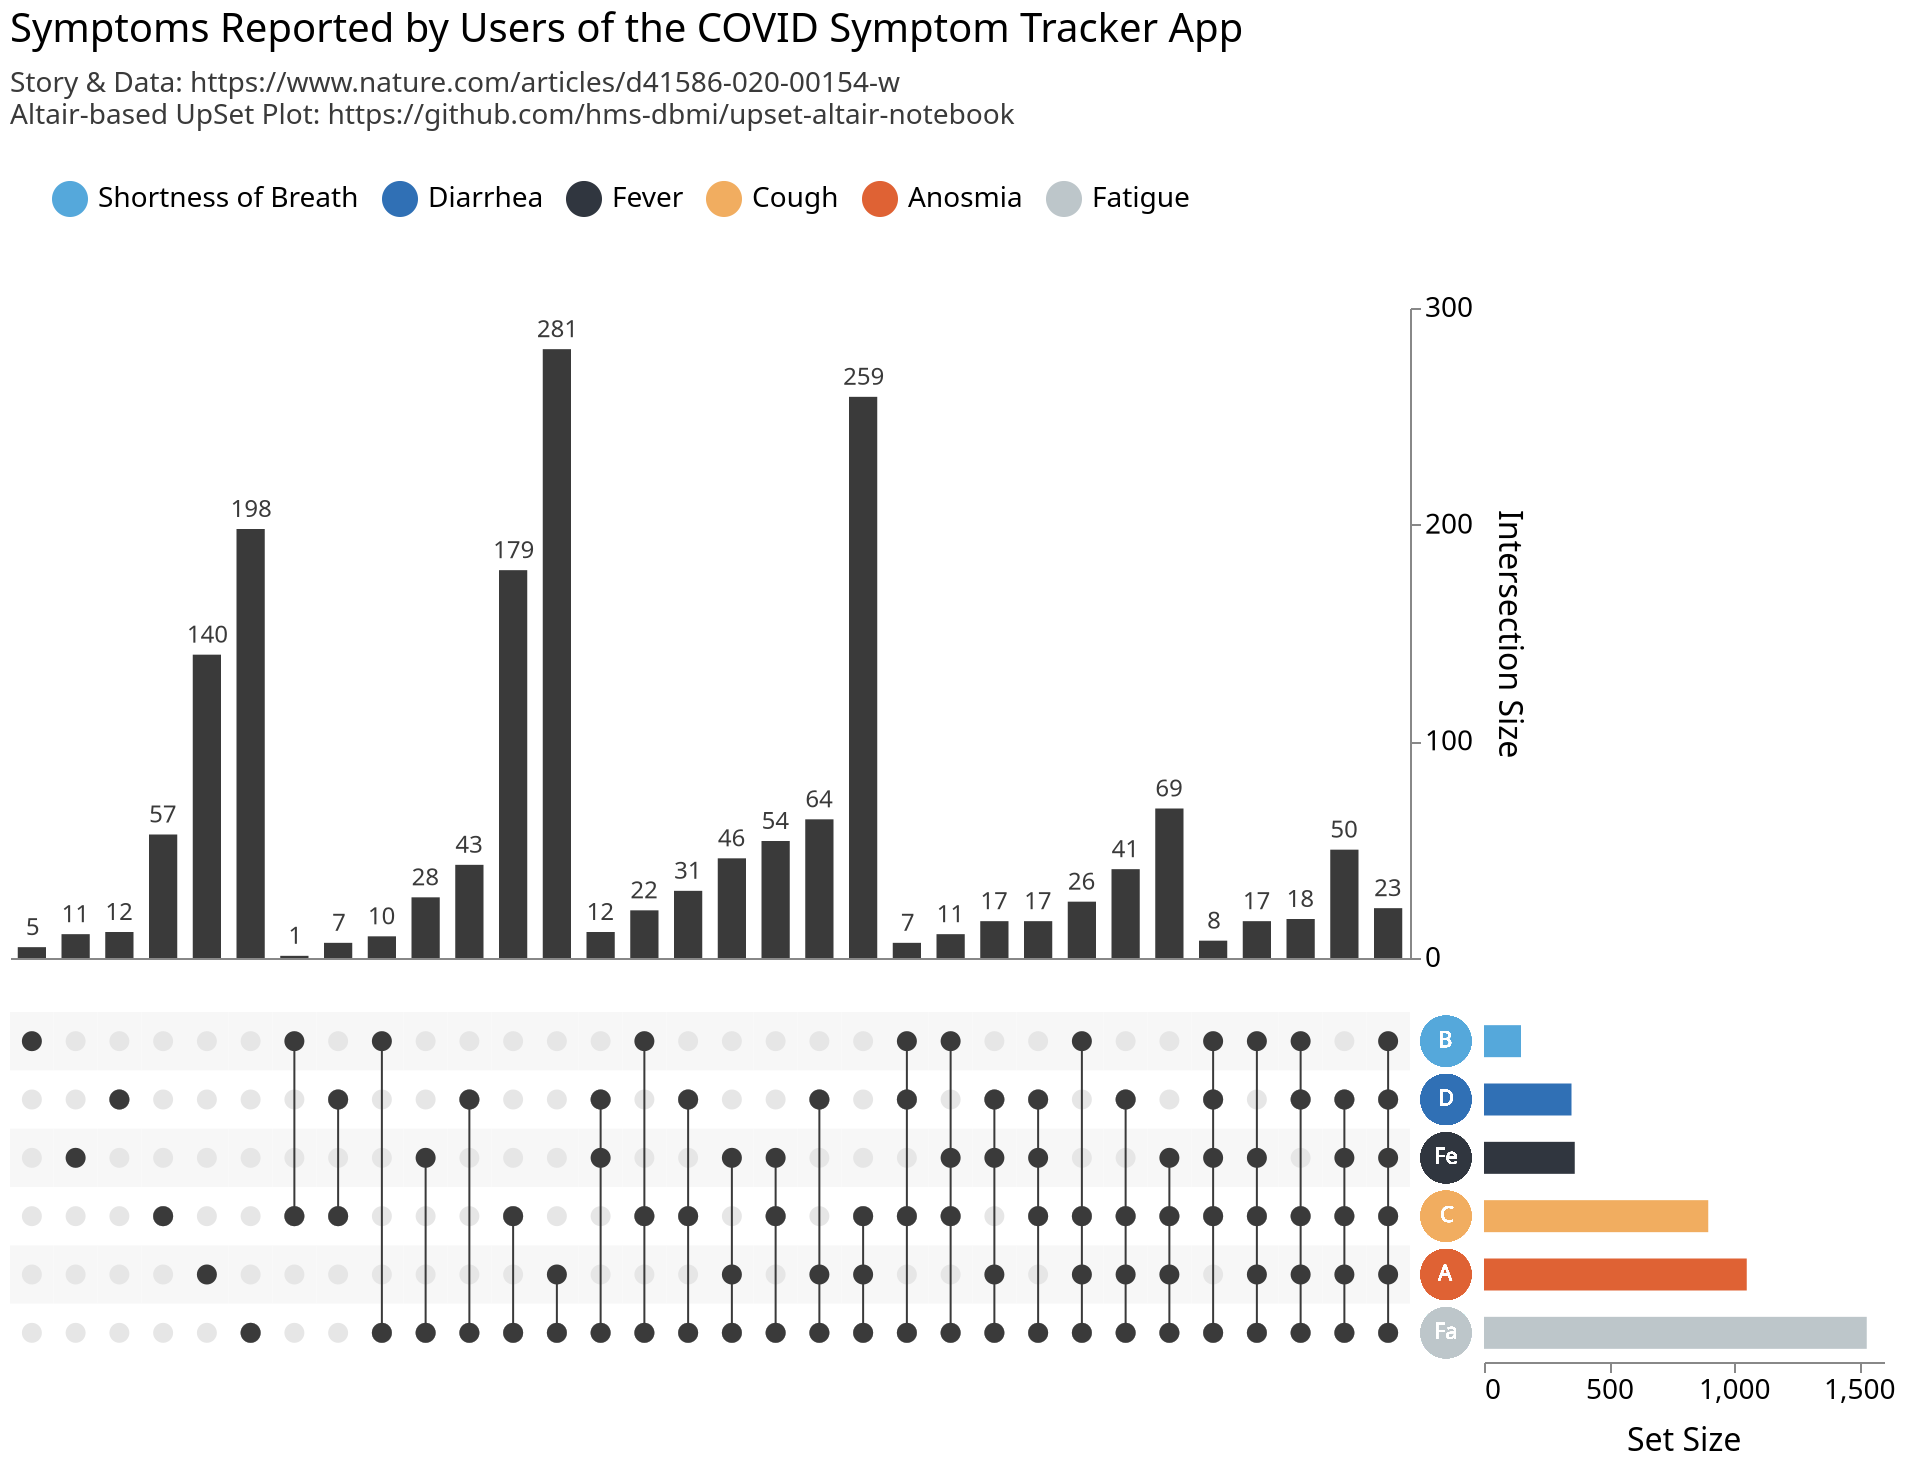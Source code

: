 { "$schema": "https://vega.github.io/schema/vega/v5.json", "background": "white", "padding": 5, "title": { "anchor": "start", "text": "Symptoms Reported by Users of the COVID Symptom Tracker App", "subtitle": [ "Story & Data: https://www.nature.com/articles/d41586-020-00154-w", "Altair-based UpSet Plot: https://github.com/hms-dbmi/upset-altair-notebook" ], "fontSize": 20, "fontWeight": 500, "subtitleColor": "#3A3A3A", "subtitleFontSize": 14 }, "data": [ {"name": "selector008_store"}, {"name": "selector007_store"}, { "name": "data-51a18922e537214846aa112d1ccd2e10", "values": [ { "intersection_id": 23, "count": 1, "degree": 2, "set": "Shortness of Breath", "is_intersect": 1 }, { "intersection_id": 21, "count": 5, "degree": 1, "set": "Shortness of Breath", "is_intersect": 1 }, { "intersection_id": 28, "count": 7, "degree": 4, "set": "Shortness of Breath", "is_intersect": 1 }, { "intersection_id": 14, "count": 7, "degree": 2, "set": "Shortness of Breath", "is_intersect": 0 }, { "intersection_id": 30, "count": 8, "degree": 5, "set": "Shortness of Breath", "is_intersect": 1 }, { "intersection_id": 22, "count": 10, "degree": 2, "set": "Shortness of Breath", "is_intersect": 1 }, { "intersection_id": 26, "count": 11, "degree": 4, "set": "Shortness of Breath", "is_intersect": 1 }, { "intersection_id": 6, "count": 11, "degree": 1, "set": "Shortness of Breath", "is_intersect": 0 }, { "intersection_id": 17, "count": 12, "degree": 3, "set": "Shortness of Breath", "is_intersect": 0 }, { "intersection_id": 11, "count": 12, "degree": 1, "set": "Shortness of Breath", "is_intersect": 0 }, { "intersection_id": 27, "count": 17, "degree": 5, "set": "Shortness of Breath", "is_intersect": 1 }, { "intersection_id": 18, "count": 17, "degree": 4, "set": "Shortness of Breath", "is_intersect": 0 }, { "intersection_id": 19, "count": 17, "degree": 4, "set": "Shortness of Breath", "is_intersect": 0 }, { "intersection_id": 29, "count": 18, "degree": 5, "set": "Shortness of Breath", "is_intersect": 1 }, { "intersection_id": 24, "count": 22, "degree": 3, "set": "Shortness of Breath", "is_intersect": 1 }, { "intersection_id": 31, "count": 23, "degree": 6, "set": "Shortness of Breath", "is_intersect": 1 }, { "intersection_id": 25, "count": 26, "degree": 4, "set": "Shortness of Breath", "is_intersect": 1 }, { "intersection_id": 7, "count": 28, "degree": 2, "set": "Shortness of Breath", "is_intersect": 0 }, { "intersection_id": 15, "count": 31, "degree": 3, "set": "Shortness of Breath", "is_intersect": 0 }, { "intersection_id": 16, "count": 41, "degree": 4, "set": "Shortness of Breath", "is_intersect": 0 }, { "intersection_id": 12, "count": 43, "degree": 2, "set": "Shortness of Breath", "is_intersect": 0 }, { "intersection_id": 8, "count": 46, "degree": 3, "set": "Shortness of Breath", "is_intersect": 0 }, { "intersection_id": 20, "count": 50, "degree": 5, "set": "Shortness of Breath", "is_intersect": 0 }, { "intersection_id": 9, "count": 54, "degree": 3, "set": "Shortness of Breath", "is_intersect": 0 }, { "intersection_id": 3, "count": 57, "degree": 1, "set": "Shortness of Breath", "is_intersect": 0 }, { "intersection_id": 13, "count": 64, "degree": 3, "set": "Shortness of Breath", "is_intersect": 0 }, { "intersection_id": 10, "count": 69, "degree": 4, "set": "Shortness of Breath", "is_intersect": 0 }, { "intersection_id": 1, "count": 140, "degree": 1, "set": "Shortness of Breath", "is_intersect": 0 }, { "intersection_id": 4, "count": 179, "degree": 2, "set": "Shortness of Breath", "is_intersect": 0 }, { "intersection_id": 0, "count": 198, "degree": 1, "set": "Shortness of Breath", "is_intersect": 0 }, { "intersection_id": 5, "count": 259, "degree": 3, "set": "Shortness of Breath", "is_intersect": 0 }, { "intersection_id": 2, "count": 281, "degree": 2, "set": "Shortness of Breath", "is_intersect": 0 }, { "intersection_id": 23, "count": 1, "degree": 2, "set": "Diarrhea", "is_intersect": 0 }, { "intersection_id": 21, "count": 5, "degree": 1, "set": "Diarrhea", "is_intersect": 0 }, { "intersection_id": 28, "count": 7, "degree": 4, "set": "Diarrhea", "is_intersect": 1 }, { "intersection_id": 14, "count": 7, "degree": 2, "set": "Diarrhea", "is_intersect": 1 }, { "intersection_id": 30, "count": 8, "degree": 5, "set": "Diarrhea", "is_intersect": 1 }, { "intersection_id": 22, "count": 10, "degree": 2, "set": "Diarrhea", "is_intersect": 0 }, { "intersection_id": 26, "count": 11, "degree": 4, "set": "Diarrhea", "is_intersect": 0 }, { "intersection_id": 6, "count": 11, "degree": 1, "set": "Diarrhea", "is_intersect": 0 }, { "intersection_id": 17, "count": 12, "degree": 3, "set": "Diarrhea", "is_intersect": 1 }, { "intersection_id": 11, "count": 12, "degree": 1, "set": "Diarrhea", "is_intersect": 1 }, { "intersection_id": 27, "count": 17, "degree": 5, "set": "Diarrhea", "is_intersect": 0 }, { "intersection_id": 18, "count": 17, "degree": 4, "set": "Diarrhea", "is_intersect": 1 }, { "intersection_id": 19, "count": 17, "degree": 4, "set": "Diarrhea", "is_intersect": 1 }, { "intersection_id": 29, "count": 18, "degree": 5, "set": "Diarrhea", "is_intersect": 1 }, { "intersection_id": 24, "count": 22, "degree": 3, "set": "Diarrhea", "is_intersect": 0 }, { "intersection_id": 31, "count": 23, "degree": 6, "set": "Diarrhea", "is_intersect": 1 }, { "intersection_id": 25, "count": 26, "degree": 4, "set": "Diarrhea", "is_intersect": 0 }, { "intersection_id": 7, "count": 28, "degree": 2, "set": "Diarrhea", "is_intersect": 0 }, { "intersection_id": 15, "count": 31, "degree": 3, "set": "Diarrhea", "is_intersect": 1 }, { "intersection_id": 16, "count": 41, "degree": 4, "set": "Diarrhea", "is_intersect": 1 }, { "intersection_id": 12, "count": 43, "degree": 2, "set": "Diarrhea", "is_intersect": 1 }, { "intersection_id": 8, "count": 46, "degree": 3, "set": "Diarrhea", "is_intersect": 0 }, { "intersection_id": 20, "count": 50, "degree": 5, "set": "Diarrhea", "is_intersect": 1 }, { "intersection_id": 9, "count": 54, "degree": 3, "set": "Diarrhea", "is_intersect": 0 }, { "intersection_id": 3, "count": 57, "degree": 1, "set": "Diarrhea", "is_intersect": 0 }, { "intersection_id": 13, "count": 64, "degree": 3, "set": "Diarrhea", "is_intersect": 1 }, { "intersection_id": 10, "count": 69, "degree": 4, "set": "Diarrhea", "is_intersect": 0 }, { "intersection_id": 1, "count": 140, "degree": 1, "set": "Diarrhea", "is_intersect": 0 }, { "intersection_id": 4, "count": 179, "degree": 2, "set": "Diarrhea", "is_intersect": 0 }, { "intersection_id": 0, "count": 198, "degree": 1, "set": "Diarrhea", "is_intersect": 0 }, { "intersection_id": 5, "count": 259, "degree": 3, "set": "Diarrhea", "is_intersect": 0 }, { "intersection_id": 2, "count": 281, "degree": 2, "set": "Diarrhea", "is_intersect": 0 }, { "intersection_id": 23, "count": 1, "degree": 2, "set": "Fever", "is_intersect": 0 }, { "intersection_id": 21, "count": 5, "degree": 1, "set": "Fever", "is_intersect": 0 }, { "intersection_id": 28, "count": 7, "degree": 4, "set": "Fever", "is_intersect": 0 }, { "intersection_id": 14, "count": 7, "degree": 2, "set": "Fever", "is_intersect": 0 }, { "intersection_id": 30, "count": 8, "degree": 5, "set": "Fever", "is_intersect": 1 }, { "intersection_id": 22, "count": 10, "degree": 2, "set": "Fever", "is_intersect": 0 }, { "intersection_id": 26, "count": 11, "degree": 4, "set": "Fever", "is_intersect": 1 }, { "intersection_id": 6, "count": 11, "degree": 1, "set": "Fever", "is_intersect": 1 }, { "intersection_id": 17, "count": 12, "degree": 3, "set": "Fever", "is_intersect": 1 }, { "intersection_id": 11, "count": 12, "degree": 1, "set": "Fever", "is_intersect": 0 }, { "intersection_id": 27, "count": 17, "degree": 5, "set": "Fever", "is_intersect": 1 }, { "intersection_id": 18, "count": 17, "degree": 4, "set": "Fever", "is_intersect": 1 }, { "intersection_id": 19, "count": 17, "degree": 4, "set": "Fever", "is_intersect": 1 }, { "intersection_id": 29, "count": 18, "degree": 5, "set": "Fever", "is_intersect": 0 }, { "intersection_id": 24, "count": 22, "degree": 3, "set": "Fever", "is_intersect": 0 }, { "intersection_id": 31, "count": 23, "degree": 6, "set": "Fever", "is_intersect": 1 }, { "intersection_id": 25, "count": 26, "degree": 4, "set": "Fever", "is_intersect": 0 }, { "intersection_id": 7, "count": 28, "degree": 2, "set": "Fever", "is_intersect": 1 }, { "intersection_id": 15, "count": 31, "degree": 3, "set": "Fever", "is_intersect": 0 }, { "intersection_id": 16, "count": 41, "degree": 4, "set": "Fever", "is_intersect": 0 }, { "intersection_id": 12, "count": 43, "degree": 2, "set": "Fever", "is_intersect": 0 }, { "intersection_id": 8, "count": 46, "degree": 3, "set": "Fever", "is_intersect": 1 }, { "intersection_id": 20, "count": 50, "degree": 5, "set": "Fever", "is_intersect": 1 }, { "intersection_id": 9, "count": 54, "degree": 3, "set": "Fever", "is_intersect": 1 }, { "intersection_id": 3, "count": 57, "degree": 1, "set": "Fever", "is_intersect": 0 }, { "intersection_id": 13, "count": 64, "degree": 3, "set": "Fever", "is_intersect": 0 }, { "intersection_id": 10, "count": 69, "degree": 4, "set": "Fever", "is_intersect": 1 }, { "intersection_id": 1, "count": 140, "degree": 1, "set": "Fever", "is_intersect": 0 }, { "intersection_id": 4, "count": 179, "degree": 2, "set": "Fever", "is_intersect": 0 }, { "intersection_id": 0, "count": 198, "degree": 1, "set": "Fever", "is_intersect": 0 }, { "intersection_id": 5, "count": 259, "degree": 3, "set": "Fever", "is_intersect": 0 }, { "intersection_id": 2, "count": 281, "degree": 2, "set": "Fever", "is_intersect": 0 }, { "intersection_id": 23, "count": 1, "degree": 2, "set": "Cough", "is_intersect": 1 }, { "intersection_id": 21, "count": 5, "degree": 1, "set": "Cough", "is_intersect": 0 }, { "intersection_id": 28, "count": 7, "degree": 4, "set": "Cough", "is_intersect": 1 }, { "intersection_id": 14, "count": 7, "degree": 2, "set": "Cough", "is_intersect": 1 }, { "intersection_id": 30, "count": 8, "degree": 5, "set": "Cough", "is_intersect": 1 }, { "intersection_id": 22, "count": 10, "degree": 2, "set": "Cough", "is_intersect": 0 }, { "intersection_id": 26, "count": 11, "degree": 4, "set": "Cough", "is_intersect": 1 }, { "intersection_id": 6, "count": 11, "degree": 1, "set": "Cough", "is_intersect": 0 }, { "intersection_id": 17, "count": 12, "degree": 3, "set": "Cough", "is_intersect": 0 }, { "intersection_id": 11, "count": 12, "degree": 1, "set": "Cough", "is_intersect": 0 }, { "intersection_id": 27, "count": 17, "degree": 5, "set": "Cough", "is_intersect": 1 }, { "intersection_id": 18, "count": 17, "degree": 4, "set": "Cough", "is_intersect": 0 }, { "intersection_id": 19, "count": 17, "degree": 4, "set": "Cough", "is_intersect": 1 }, { "intersection_id": 29, "count": 18, "degree": 5, "set": "Cough", "is_intersect": 1 }, { "intersection_id": 24, "count": 22, "degree": 3, "set": "Cough", "is_intersect": 1 }, { "intersection_id": 31, "count": 23, "degree": 6, "set": "Cough", "is_intersect": 1 }, { "intersection_id": 25, "count": 26, "degree": 4, "set": "Cough", "is_intersect": 1 }, { "intersection_id": 7, "count": 28, "degree": 2, "set": "Cough", "is_intersect": 0 }, { "intersection_id": 15, "count": 31, "degree": 3, "set": "Cough", "is_intersect": 1 }, { "intersection_id": 16, "count": 41, "degree": 4, "set": "Cough", "is_intersect": 1 }, { "intersection_id": 12, "count": 43, "degree": 2, "set": "Cough", "is_intersect": 0 }, { "intersection_id": 8, "count": 46, "degree": 3, "set": "Cough", "is_intersect": 0 }, { "intersection_id": 20, "count": 50, "degree": 5, "set": "Cough", "is_intersect": 1 }, { "intersection_id": 9, "count": 54, "degree": 3, "set": "Cough", "is_intersect": 1 }, { "intersection_id": 3, "count": 57, "degree": 1, "set": "Cough", "is_intersect": 1 }, { "intersection_id": 13, "count": 64, "degree": 3, "set": "Cough", "is_intersect": 0 }, { "intersection_id": 10, "count": 69, "degree": 4, "set": "Cough", "is_intersect": 1 }, { "intersection_id": 1, "count": 140, "degree": 1, "set": "Cough", "is_intersect": 0 }, { "intersection_id": 4, "count": 179, "degree": 2, "set": "Cough", "is_intersect": 1 }, { "intersection_id": 0, "count": 198, "degree": 1, "set": "Cough", "is_intersect": 0 }, { "intersection_id": 5, "count": 259, "degree": 3, "set": "Cough", "is_intersect": 1 }, { "intersection_id": 2, "count": 281, "degree": 2, "set": "Cough", "is_intersect": 0 }, { "intersection_id": 23, "count": 1, "degree": 2, "set": "Anosmia", "is_intersect": 0 }, { "intersection_id": 21, "count": 5, "degree": 1, "set": "Anosmia", "is_intersect": 0 }, { "intersection_id": 28, "count": 7, "degree": 4, "set": "Anosmia", "is_intersect": 0 }, { "intersection_id": 14, "count": 7, "degree": 2, "set": "Anosmia", "is_intersect": 0 }, { "intersection_id": 30, "count": 8, "degree": 5, "set": "Anosmia", "is_intersect": 0 }, { "intersection_id": 22, "count": 10, "degree": 2, "set": "Anosmia", "is_intersect": 0 }, { "intersection_id": 26, "count": 11, "degree": 4, "set": "Anosmia", "is_intersect": 0 }, { "intersection_id": 6, "count": 11, "degree": 1, "set": "Anosmia", "is_intersect": 0 }, { "intersection_id": 17, "count": 12, "degree": 3, "set": "Anosmia", "is_intersect": 0 }, { "intersection_id": 11, "count": 12, "degree": 1, "set": "Anosmia", "is_intersect": 0 }, { "intersection_id": 27, "count": 17, "degree": 5, "set": "Anosmia", "is_intersect": 1 }, { "intersection_id": 18, "count": 17, "degree": 4, "set": "Anosmia", "is_intersect": 1 }, { "intersection_id": 19, "count": 17, "degree": 4, "set": "Anosmia", "is_intersect": 0 }, { "intersection_id": 29, "count": 18, "degree": 5, "set": "Anosmia", "is_intersect": 1 }, { "intersection_id": 24, "count": 22, "degree": 3, "set": "Anosmia", "is_intersect": 0 }, { "intersection_id": 31, "count": 23, "degree": 6, "set": "Anosmia", "is_intersect": 1 }, { "intersection_id": 25, "count": 26, "degree": 4, "set": "Anosmia", "is_intersect": 1 }, { "intersection_id": 7, "count": 28, "degree": 2, "set": "Anosmia", "is_intersect": 0 }, { "intersection_id": 15, "count": 31, "degree": 3, "set": "Anosmia", "is_intersect": 0 }, { "intersection_id": 16, "count": 41, "degree": 4, "set": "Anosmia", "is_intersect": 1 }, { "intersection_id": 12, "count": 43, "degree": 2, "set": "Anosmia", "is_intersect": 0 }, { "intersection_id": 8, "count": 46, "degree": 3, "set": "Anosmia", "is_intersect": 1 }, { "intersection_id": 20, "count": 50, "degree": 5, "set": "Anosmia", "is_intersect": 1 }, { "intersection_id": 9, "count": 54, "degree": 3, "set": "Anosmia", "is_intersect": 0 }, { "intersection_id": 3, "count": 57, "degree": 1, "set": "Anosmia", "is_intersect": 0 }, { "intersection_id": 13, "count": 64, "degree": 3, "set": "Anosmia", "is_intersect": 1 }, { "intersection_id": 10, "count": 69, "degree": 4, "set": "Anosmia", "is_intersect": 1 }, { "intersection_id": 1, "count": 140, "degree": 1, "set": "Anosmia", "is_intersect": 1 }, { "intersection_id": 4, "count": 179, "degree": 2, "set": "Anosmia", "is_intersect": 0 }, { "intersection_id": 0, "count": 198, "degree": 1, "set": "Anosmia", "is_intersect": 0 }, { "intersection_id": 5, "count": 259, "degree": 3, "set": "Anosmia", "is_intersect": 1 }, { "intersection_id": 2, "count": 281, "degree": 2, "set": "Anosmia", "is_intersect": 1 }, { "intersection_id": 23, "count": 1, "degree": 2, "set": "Fatigue", "is_intersect": 0 }, { "intersection_id": 21, "count": 5, "degree": 1, "set": "Fatigue", "is_intersect": 0 }, { "intersection_id": 28, "count": 7, "degree": 4, "set": "Fatigue", "is_intersect": 1 }, { "intersection_id": 14, "count": 7, "degree": 2, "set": "Fatigue", "is_intersect": 0 }, { "intersection_id": 30, "count": 8, "degree": 5, "set": "Fatigue", "is_intersect": 1 }, { "intersection_id": 22, "count": 10, "degree": 2, "set": "Fatigue", "is_intersect": 1 }, { "intersection_id": 26, "count": 11, "degree": 4, "set": "Fatigue", "is_intersect": 1 }, { "intersection_id": 6, "count": 11, "degree": 1, "set": "Fatigue", "is_intersect": 0 }, { "intersection_id": 17, "count": 12, "degree": 3, "set": "Fatigue", "is_intersect": 1 }, { "intersection_id": 11, "count": 12, "degree": 1, "set": "Fatigue", "is_intersect": 0 }, { "intersection_id": 27, "count": 17, "degree": 5, "set": "Fatigue", "is_intersect": 1 }, { "intersection_id": 18, "count": 17, "degree": 4, "set": "Fatigue", "is_intersect": 1 }, { "intersection_id": 19, "count": 17, "degree": 4, "set": "Fatigue", "is_intersect": 1 }, { "intersection_id": 29, "count": 18, "degree": 5, "set": "Fatigue", "is_intersect": 1 }, { "intersection_id": 24, "count": 22, "degree": 3, "set": "Fatigue", "is_intersect": 1 }, { "intersection_id": 31, "count": 23, "degree": 6, "set": "Fatigue", "is_intersect": 1 }, { "intersection_id": 25, "count": 26, "degree": 4, "set": "Fatigue", "is_intersect": 1 }, { "intersection_id": 7, "count": 28, "degree": 2, "set": "Fatigue", "is_intersect": 1 }, { "intersection_id": 15, "count": 31, "degree": 3, "set": "Fatigue", "is_intersect": 1 }, { "intersection_id": 16, "count": 41, "degree": 4, "set": "Fatigue", "is_intersect": 1 }, { "intersection_id": 12, "count": 43, "degree": 2, "set": "Fatigue", "is_intersect": 1 }, { "intersection_id": 8, "count": 46, "degree": 3, "set": "Fatigue", "is_intersect": 1 }, { "intersection_id": 20, "count": 50, "degree": 5, "set": "Fatigue", "is_intersect": 1 }, { "intersection_id": 9, "count": 54, "degree": 3, "set": "Fatigue", "is_intersect": 1 }, { "intersection_id": 3, "count": 57, "degree": 1, "set": "Fatigue", "is_intersect": 0 }, { "intersection_id": 13, "count": 64, "degree": 3, "set": "Fatigue", "is_intersect": 1 }, { "intersection_id": 10, "count": 69, "degree": 4, "set": "Fatigue", "is_intersect": 1 }, { "intersection_id": 1, "count": 140, "degree": 1, "set": "Fatigue", "is_intersect": 0 }, { "intersection_id": 4, "count": 179, "degree": 2, "set": "Fatigue", "is_intersect": 1 }, { "intersection_id": 0, "count": 198, "degree": 1, "set": "Fatigue", "is_intersect": 1 }, { "intersection_id": 5, "count": 259, "degree": 3, "set": "Fatigue", "is_intersect": 1 }, { "intersection_id": 2, "count": 281, "degree": 2, "set": "Fatigue", "is_intersect": 1 } ] }, { "name": "data-edc52b94e708b8ac518e05227a1d24db", "values": [ {"set": "Shortness of Breath", "set_abbre": "B"}, {"set": "Diarrhea", "set_abbre": "D"}, {"set": "Fever", "set_abbre": "Fe"}, {"set": "Cough", "set_abbre": "C"}, {"set": "Anosmia", "set_abbre": "A"}, {"set": "Fatigue", "set_abbre": "Fa"} ] }, { "name": "data-845b010f0be9092a4e24abf6f511af02", "values": [ {"set": "Shortness of Breath", "set_order": 1}, {"set": "Diarrhea", "set_order": 2}, {"set": "Fever", "set_order": 3}, {"set": "Cough", "set_order": 4}, {"set": "Anosmia", "set_order": 5}, {"set": "Fatigue", "set_order": 6} ] }, { "name": "data_0", "source": "data-51a18922e537214846aa112d1ccd2e10", "transform": [ { "type": "filter", "expr": "!(length(data(\"selector007_store\"))) || (vlSelectionTest(\"selector007_store\", datum))" }, { "type": "pivot", "field": "set", "value": "is_intersect", "op": "max", "groupby": ["intersection_id", "count"] }, { "type": "aggregate", "groupby": [ "Shortness of Breath", "Diarrhea", "Fever", "Cough", "Anosmia", "Fatigue" ], "ops": ["sum"], "fields": ["count"], "as": ["count"] }, { "type": "formula", "expr": "(isDefined(datum['Shortness of Breath']) ? datum['Shortness of Breath'] : 0)+(isDefined(datum['Diarrhea']) ? datum['Diarrhea'] : 0)+(isDefined(datum['Fever']) ? datum['Fever'] : 0)+(isDefined(datum['Cough']) ? datum['Cough'] : 0)+(isDefined(datum['Anosmia']) ? datum['Anosmia'] : 0)+(isDefined(datum['Fatigue']) ? datum['Fatigue'] : 0)", "as": "degree" }, {"type": "filter", "expr": "(datum['degree'] !== 0)"}, { "type": "window", "params": [null], "as": ["intersection_id"], "ops": ["row_number"], "fields": [""], "sort": {"field": [], "order": []}, "frame": [null, null] }, { "type": "fold", "fields": [ "Shortness of Breath", "Diarrhea", "Fever", "Cough", "Anosmia", "Fatigue" ], "as": ["set", "is_intersect"] } ] }, { "name": "data_1", "source": "data_0", "transform": [ { "type": "lookup", "from": "data-edc52b94e708b8ac518e05227a1d24db", "key": "set", "fields": ["set"], "values": ["set_abbre"] }, { "type": "lookup", "from": "data-845b010f0be9092a4e24abf6f511af02", "key": "set", "fields": ["set"], "values": ["set_order"] }, { "type": "filter", "expr": "!(length(data(\"selector007_store\"))) || (vlSelectionTest(\"selector007_store\", datum))" }, { "type": "window", "params": [null], "as": ["set_order"], "ops": ["distinct"], "fields": ["set"], "sort": {"field": ["set_order"], "order": ["ascending"]}, "frame": [null, 0] } ] }, { "name": "data_2", "source": "data_1", "transform": [ { "type": "aggregate", "groupby": ["degree", "intersection_id"], "ops": ["max"], "fields": ["count"], "as": ["max_count"] }, { "type": "filter", "expr": "isValid(datum[\"max_count\"]) && isFinite(+datum[\"max_count\"])" } ] }, { "name": "data_3", "source": "data_0", "transform": [ { "type": "lookup", "from": "data-edc52b94e708b8ac518e05227a1d24db", "key": "set", "fields": ["set"], "values": ["set_abbre"] }, { "type": "lookup", "from": "data-845b010f0be9092a4e24abf6f511af02", "key": "set", "fields": ["set"], "values": ["set_order"] }, { "type": "filter", "expr": "!(length(data(\"selector007_store\"))) || (vlSelectionTest(\"selector007_store\", datum))" }, { "type": "window", "params": [null], "as": ["set_order"], "ops": ["distinct"], "fields": ["set"], "sort": {"field": ["set_order"], "order": ["ascending"]}, "frame": [null, 0] } ] }, { "name": "data_4", "source": "data_3", "transform": [ { "type": "aggregate", "groupby": ["count", "degree", "intersection_id"], "ops": ["max"], "fields": ["count"], "as": ["max_count"] }, { "type": "filter", "expr": "isValid(datum[\"max_count\"]) && isFinite(+datum[\"max_count\"])" } ] }, { "name": "data_5", "source": "data_0", "transform": [ { "type": "lookup", "from": "data-edc52b94e708b8ac518e05227a1d24db", "key": "set", "fields": ["set"], "values": ["set_abbre"] }, { "type": "lookup", "from": "data-845b010f0be9092a4e24abf6f511af02", "key": "set", "fields": ["set"], "values": ["set_order"] }, { "type": "filter", "expr": "!(length(data(\"selector007_store\"))) || (vlSelectionTest(\"selector007_store\", datum))" }, { "type": "window", "params": [null], "as": ["set_order"], "ops": ["distinct"], "fields": ["set"], "sort": {"field": ["set_order"], "order": ["ascending"]}, "frame": [null, 0] }, {"type": "filter", "expr": "(datum['is_intersect'] === 1)"} ] }, { "name": "data_6", "source": "data_5", "transform": [ { "type": "aggregate", "groupby": ["degree", "intersection_id", "set_order"], "ops": ["max"], "fields": ["count"], "as": ["max_count"] } ] }, { "name": "data_7", "source": "data_0", "transform": [ { "type": "lookup", "from": "data-edc52b94e708b8ac518e05227a1d24db", "key": "set", "fields": ["set"], "values": ["set_abbre"] }, { "type": "lookup", "from": "data-845b010f0be9092a4e24abf6f511af02", "key": "set", "fields": ["set"], "values": ["set_order"] }, { "type": "filter", "expr": "!(length(data(\"selector007_store\"))) || (vlSelectionTest(\"selector007_store\", datum))" }, { "type": "window", "params": [null], "as": ["set_order"], "ops": ["distinct"], "fields": ["set"], "sort": {"field": ["set_order"], "order": ["ascending"]}, "frame": [null, 0] }, {"type": "filter", "expr": "((datum['set_order'] % 2) === 1)"} ] }, { "name": "data_8", "source": "data_7", "transform": [ { "type": "aggregate", "groupby": ["degree", "intersection_id", "set_order"], "ops": ["max"], "fields": ["count"], "as": ["max_count"] } ] }, { "name": "data_9", "source": "data_0", "transform": [ { "type": "lookup", "from": "data-edc52b94e708b8ac518e05227a1d24db", "key": "set", "fields": ["set"], "values": ["set_abbre"] }, { "type": "lookup", "from": "data-845b010f0be9092a4e24abf6f511af02", "key": "set", "fields": ["set"], "values": ["set_order"] }, { "type": "filter", "expr": "!(length(data(\"selector007_store\"))) || (vlSelectionTest(\"selector007_store\", datum))" }, { "type": "window", "params": [null], "as": ["set_order"], "ops": ["distinct"], "fields": ["set"], "sort": {"field": ["set_order"], "order": ["ascending"]}, "frame": [null, 0] } ] }, { "name": "data_10", "source": "data_9", "transform": [ { "type": "aggregate", "groupby": ["degree", "intersection_id", "set_order"], "ops": ["max"], "fields": ["count"], "as": ["max_count"] } ] }, { "name": "data_11", "source": "data_0", "transform": [ { "type": "lookup", "from": "data-edc52b94e708b8ac518e05227a1d24db", "key": "set", "fields": ["set"], "values": ["set_abbre"] }, { "type": "lookup", "from": "data-845b010f0be9092a4e24abf6f511af02", "key": "set", "fields": ["set"], "values": ["set_order"] }, { "type": "filter", "expr": "!(length(data(\"selector007_store\"))) || (vlSelectionTest(\"selector007_store\", datum))" }, { "type": "window", "params": [null], "as": ["set_order"], "ops": ["distinct"], "fields": ["set"], "sort": {"field": ["set_order"], "order": ["ascending"]}, "frame": [null, 0] }, {"type": "filter", "expr": "(datum['is_intersect'] === 1)"} ] }, { "name": "data_12", "source": "data_11", "transform": [ { "type": "aggregate", "groupby": ["degree", "intersection_id"], "ops": ["max", "min", "max"], "fields": ["count", "set_order", "set_order"], "as": ["max_count", "min_set_order", "max_set_order"] } ] }, { "name": "data_13", "source": "data_0", "transform": [ { "type": "lookup", "from": "data-edc52b94e708b8ac518e05227a1d24db", "key": "set", "fields": ["set"], "values": ["set_abbre"] }, { "type": "lookup", "from": "data-845b010f0be9092a4e24abf6f511af02", "key": "set", "fields": ["set"], "values": ["set_order"] }, { "type": "filter", "expr": "!(length(data(\"selector007_store\"))) || (vlSelectionTest(\"selector007_store\", datum))" }, { "type": "window", "params": [null], "as": ["set_order"], "ops": ["distinct"], "fields": ["set"], "sort": {"field": ["set_order"], "order": ["ascending"]}, "frame": [null, 0] }, {"type": "filter", "expr": "(datum['is_intersect'] === 1)"} ] }, { "name": "data_14", "source": "data_13", "transform": [ { "type": "aggregate", "groupby": ["degree", "intersection_id", "set_order"], "ops": ["max"], "fields": ["count"], "as": ["max_count"] } ] }, { "name": "data_15", "source": "data_0", "transform": [ { "type": "lookup", "from": "data-edc52b94e708b8ac518e05227a1d24db", "key": "set", "fields": ["set"], "values": ["set_abbre"] }, { "type": "lookup", "from": "data-845b010f0be9092a4e24abf6f511af02", "key": "set", "fields": ["set"], "values": ["set_order"] }, { "type": "filter", "expr": "!(length(data(\"selector007_store\"))) || (vlSelectionTest(\"selector007_store\", datum))" }, { "type": "window", "params": [null], "as": ["set_order"], "ops": ["distinct"], "fields": ["set"], "sort": {"field": ["set_order"], "order": ["ascending"]}, "frame": [null, 0] } ] }, { "name": "data_16", "source": "data_0", "transform": [ { "type": "lookup", "from": "data-edc52b94e708b8ac518e05227a1d24db", "key": "set", "fields": ["set"], "values": ["set_abbre"] }, { "type": "lookup", "from": "data-845b010f0be9092a4e24abf6f511af02", "key": "set", "fields": ["set"], "values": ["set_order"] }, { "type": "filter", "expr": "!(length(data(\"selector007_store\"))) || (vlSelectionTest(\"selector007_store\", datum))" }, { "type": "window", "params": [null], "as": ["set_order"], "ops": ["distinct"], "fields": ["set"], "sort": {"field": ["set_order"], "order": ["ascending"]}, "frame": [null, 0] } ] }, { "name": "data_17", "source": "data_0", "transform": [ { "type": "lookup", "from": "data-edc52b94e708b8ac518e05227a1d24db", "key": "set", "fields": ["set"], "values": ["set_abbre"] }, { "type": "lookup", "from": "data-845b010f0be9092a4e24abf6f511af02", "key": "set", "fields": ["set"], "values": ["set_order"] }, { "type": "filter", "expr": "!(length(data(\"selector007_store\"))) || (vlSelectionTest(\"selector007_store\", datum))" }, { "type": "window", "params": [null], "as": ["set_order"], "ops": ["distinct"], "fields": ["set"], "sort": {"field": ["set_order"], "order": ["ascending"]}, "frame": [null, 0] }, {"type": "filter", "expr": "(datum['is_intersect'] === 1)"}, { "type": "aggregate", "groupby": ["set", "set_order"], "ops": ["sum"], "fields": ["count"], "as": ["sum_count"] }, { "type": "stack", "groupby": ["set_order"], "field": "sum_count", "sort": {"field": ["set"], "order": ["descending"]}, "as": ["sum_count_start", "sum_count_end"], "offset": "zero" }, { "type": "filter", "expr": "isValid(datum[\"sum_count\"]) && isFinite(+datum[\"sum_count\"])" } ] } ], "signals": [ {"name": "concat_0_width", "value": 700}, {"name": "concat_0_height", "value": 325}, {"name": "concat_1_childHeight", "value": 175}, {"name": "concat_1_concat_0_width", "value": 700}, {"name": "concat_1_concat_1_width", "value": 20}, {"name": "concat_1_concat_2_width", "value": 200}, { "name": "selector007_set_legend", "value": null, "on": [ { "events": [ { "source": "view", "type": "click", "markname": "set_legend_symbols" }, { "source": "view", "type": "click", "markname": "set_legend_labels" }, { "source": "view", "type": "click", "markname": "set_legend_entries" } ], "update": "datum.value || item().items[0].items[0].datum.value", "force": true }, { "events": [{"source": "view", "type": "click"}], "update": "!event.item || !datum ? null : selector007_set_legend", "force": true } ] }, { "name": "unit", "value": {}, "on": [ {"events": "mousemove", "update": "isTuple(group()) ? group() : unit"} ] }, { "name": "selector008", "update": "vlSelectionResolve(\"selector008_store\", \"union\")" }, { "name": "selector007", "update": "vlSelectionResolve(\"selector007_store\", \"union\", true)" } ], "layout": {"padding": 20, "columns": 1, "bounds": "full", "align": "each"}, "marks": [ { "type": "group", "name": "concat_0_group", "style": "cell", "encode": { "update": { "width": {"signal": "concat_0_width"}, "height": {"signal": "concat_0_height"} } }, "signals": [ { "name": "selector008_tuple", "on": [ { "events": [{"source": "scope", "type": "mouseover"}], "update": "datum && item().mark.marktype !== 'group' ? {unit: \"concat_0_layer_0\", fields: selector008_tuple_fields, values: [(item().isVoronoi ? datum.datum : datum)[\"intersection_id\"]]} : null", "force": true }, { "events": [{"source": "scope", "type": "dblclick"}], "update": "null" } ] }, { "name": "selector008_tuple_fields", "value": [{"type": "E", "field": "intersection_id"}] }, { "name": "selector008_modify", "on": [ { "events": {"signal": "selector008_tuple"}, "update": "modify(\"selector008_store\", selector008_tuple, true)" } ] }, {"name": "selector007_tuple"}, { "name": "selector007_tuple_fields", "value": [{"type": "E", "field": "set"}] }, { "name": "selector007_toggle", "value": false, "on": [ { "events": {"merge": [{"source": "view", "type": "click"}]}, "update": "event.shiftKey" } ] }, { "name": "selector007_modify", "on": [ { "events": {"signal": "selector007_tuple"}, "update": "modify(\"selector007_store\", selector007_toggle ? null : selector007_tuple, selector007_toggle ? null : true, selector007_toggle ? selector007_tuple : null)" } ] } ], "marks": [ { "name": "concat_0_layer_0_marks", "type": "rect", "style": ["bar"], "interactive": true, "from": {"data": "data_2"}, "encode": { "update": { "fill": [ { "test": "!(length(data(\"selector008_store\"))) || (!(vlSelectionTest(\"selector008_store\", datum)))", "value": "#3A3A3A" }, {"value": "#777"} ], "tooltip": { "signal": "{\"Cardinality\": format(datum[\"max_count\"], \"\"), \"Degree\": format(datum[\"degree\"], \"\")}" }, "xc": { "scale": "concat_0_x", "field": "intersection_id", "band": 0.5 }, "width": {"value": 14.125}, "y": {"scale": "concat_0_y", "field": "max_count"}, "y2": {"scale": "concat_0_y", "value": 0} } } }, { "name": "concat_0_layer_1_marks", "type": "text", "style": ["text"], "interactive": false, "from": {"data": "data_4"}, "encode": { "update": { "dy": {"value": -10}, "fill": [ { "test": "!(length(data(\"selector008_store\"))) || (!(vlSelectionTest(\"selector008_store\", datum)))", "value": "#3A3A3A" }, {"value": "#777"} ], "tooltip": { "signal": "{\"Cardinality\": format(datum[\"max_count\"], \"\"), \"Degree\": format(datum[\"degree\"], \"\")}" }, "x": { "scale": "concat_0_x", "field": "intersection_id", "band": 0.5 }, "y": {"scale": "concat_0_y", "field": "max_count"}, "text": {"signal": "format(datum[\"count\"], \".0f\")"}, "fontSize": {"value": 12}, "align": {"value": "center"}, "baseline": {"value": "middle"} } } } ], "axes": [ { "scale": "concat_0_x", "orient": "bottom", "grid": false, "domain": true, "labels": false, "ticks": false, "labelAlign": "right", "labelAngle": 270, "labelBaseline": "middle", "zindex": 0 }, { "scale": "concat_0_y", "orient": "right", "grid": false, "title": "Intersection Size", "tickCount": 3, "labelOverlap": true, "zindex": 0 } ] }, { "type": "group", "name": "concat_1_group", "layout": {"padding": 5, "bounds": "full", "align": "each"}, "marks": [ { "type": "group", "name": "concat_1_concat_0_group", "style": "cell", "encode": { "update": { "width": {"signal": "concat_1_concat_0_width"}, "height": {"signal": "concat_1_childHeight"} } }, "signals": [ { "name": "selector008_tuple", "on": [ { "events": [{"source": "scope", "type": "mouseover"}], "update": "datum && item().mark.marktype !== 'group' ? {unit: \"concat_1_concat_0_layer_0\", fields: selector008_tuple_fields, values: [(item().isVoronoi ? datum.datum : datum)[\"intersection_id\"]]} : null", "force": true }, { "events": [{"source": "scope", "type": "dblclick"}], "update": "null" } ] }, { "name": "selector008_tuple_fields", "value": [{"type": "E", "field": "intersection_id"}] }, { "name": "selector008_modify", "on": [ { "events": {"signal": "selector008_tuple"}, "update": "modify(\"selector008_store\", selector008_tuple, true)" } ] }, {"name": "selector007_tuple"}, { "name": "selector007_tuple_fields", "value": [{"type": "E", "field": "set"}] }, { "name": "selector007_toggle", "value": false, "on": [ { "events": {"merge": [{"source": "view", "type": "click"}]}, "update": "event.shiftKey" } ] }, { "name": "selector007_modify", "on": [ { "events": {"signal": "selector007_tuple"}, "update": "modify(\"selector007_store\", selector007_toggle ? null : selector007_tuple, selector007_toggle ? null : true, selector007_toggle ? selector007_tuple : null)" } ] } ], "marks": [ { "name": "concat_1_concat_0_layer_0_marks", "type": "symbol", "style": ["circle"], "interactive": true, "from": {"data": "data_6"}, "encode": { "update": { "opacity": {"value": 1}, "size": {"value": 100}, "fill": [ { "test": "!(length(data(\"selector008_store\"))) || (!(vlSelectionTest(\"selector008_store\", datum)))", "value": "#3A3A3A" }, {"value": "#777"} ], "tooltip": { "signal": "{\"Cardinality\": format(datum[\"max_count\"], \"\"), \"Degree\": format(datum[\"degree\"], \"\")}" }, "x": { "scale": "concat_1_concat_0_x", "field": "intersection_id", "band": 0.5 }, "y": { "scale": "concat_1_y", "field": "set_order", "band": 0.5 }, "shape": {"value": "circle"} } } }, { "name": "concat_1_concat_0_layer_1_marks", "type": "rect", "style": ["rect"], "interactive": false, "from": {"data": "data_8"}, "encode": { "update": { "fill": {"value": "#F7F7F7"}, "tooltip": { "signal": "{\"Cardinality\": format(datum[\"max_count\"], \"\"), \"Degree\": format(datum[\"degree\"], \"\")}" }, "x": { "scale": "concat_1_concat_0_x", "field": "intersection_id" }, "width": {"scale": "concat_1_concat_0_x", "band": true}, "y": {"scale": "concat_1_y", "field": "set_order"}, "height": {"scale": "concat_1_y", "band": true} } } }, { "name": "concat_1_concat_0_layer_2_marks", "type": "symbol", "style": ["circle"], "interactive": false, "from": {"data": "data_10"}, "encode": { "update": { "opacity": {"value": 1}, "size": {"value": 100}, "fill": {"value": "#E6E6E6"}, "tooltip": { "signal": "{\"Cardinality\": format(datum[\"max_count\"], \"\"), \"Degree\": format(datum[\"degree\"], \"\")}" }, "x": { "scale": "concat_1_concat_0_x", "field": "intersection_id", "band": 0.5 }, "y": { "scale": "concat_1_y", "field": "set_order", "band": 0.5 }, "shape": {"value": "circle"} } } }, { "name": "concat_1_concat_0_layer_3_marks", "type": "rect", "style": ["bar"], "interactive": false, "from": {"data": "data_12"}, "encode": { "update": { "fill": [ { "test": "!(length(data(\"selector008_store\"))) || (!(vlSelectionTest(\"selector008_store\", datum)))", "value": "#3A3A3A" }, {"value": "#777"} ], "tooltip": { "signal": "{\"Cardinality\": format(datum[\"max_count\"], \"\"), \"Degree\": format(datum[\"degree\"], \"\")}" }, "xc": { "scale": "concat_1_concat_0_x", "field": "intersection_id", "band": 0.5 }, "width": {"value": 1}, "y": { "scale": "concat_1_y", "field": "min_set_order", "band": 0.5 }, "y2": { "scale": "concat_1_y", "field": "max_set_order", "band": 0.5 } } } }, { "name": "concat_1_concat_0_layer_4_marks", "type": "symbol", "style": ["circle"], "interactive": false, "from": {"data": "data_14"}, "encode": { "update": { "opacity": {"value": 1}, "size": {"value": 100}, "fill": [ { "test": "!(length(data(\"selector008_store\"))) || (!(vlSelectionTest(\"selector008_store\", datum)))", "value": "#3A3A3A" }, {"value": "#777"} ], "tooltip": { "signal": "{\"Cardinality\": format(datum[\"max_count\"], \"\"), \"Degree\": format(datum[\"degree\"], \"\")}" }, "x": { "scale": "concat_1_concat_0_x", "field": "intersection_id", "band": 0.5 }, "y": { "scale": "concat_1_y", "field": "set_order", "band": 0.5 }, "shape": {"value": "circle"} } } } ], "axes": [ { "scale": "concat_1_concat_0_x", "orient": "bottom", "grid": false, "domain": false, "labels": false, "ticks": false, "labelAlign": "right", "labelAngle": 270, "labelBaseline": "middle", "zindex": 0 }, { "scale": "concat_1_y", "orient": "left", "grid": false, "domain": false, "labels": false, "ticks": false, "zindex": 0 } ] }, { "type": "group", "name": "concat_1_concat_1_group", "style": "cell", "encode": { "update": { "width": {"signal": "concat_1_concat_1_width"}, "height": {"signal": "concat_1_childHeight"} } }, "signals": [ {"name": "width", "update": "concat_1_concat_1_width"}, { "name": "selector007_tuple", "update": "selector007_set_legend !== null ? {fields: selector007_tuple_fields, values: [selector007_set_legend]} : null" }, { "name": "selector007_tuple_fields", "value": [{"type": "E", "field": "set"}] }, { "name": "selector007_toggle", "value": false, "on": [ { "events": {"merge": [{"source": "view", "type": "click"}]}, "update": "event.shiftKey" } ] }, { "name": "selector007_modify", "on": [ { "events": {"signal": "selector007_tuple"}, "update": "modify(\"selector007_store\", selector007_toggle ? null : selector007_tuple, selector007_toggle ? null : true, selector007_toggle ? selector007_tuple : null)" } ] } ], "marks": [ { "name": "concat_1_concat_1_layer_0_marks", "type": "symbol", "style": ["circle"], "interactive": true, "from": {"data": "data_15"}, "encode": { "update": { "opacity": {"value": 1}, "size": {"value": 650}, "fill": {"scale": "color", "field": "set"}, "x": {"signal": "concat_1_concat_1_width", "mult": 0.5}, "y": { "scale": "concat_1_y", "field": "set_order", "band": 0.5 }, "shape": {"value": "circle"} } } }, { "name": "concat_1_concat_1_layer_1_marks", "type": "text", "style": ["text"], "interactive": false, "from": {"data": "data_16"}, "encode": { "update": { "align": {"value": "center"}, "fill": {"value": "white"}, "opacity": {"value": 1}, "x": {"signal": "concat_1_concat_1_width", "mult": 0.5}, "y": { "scale": "concat_1_y", "field": "set_order", "band": 0.5 }, "text": {"signal": "''+datum[\"set_abbre\"]"}, "baseline": {"value": "middle"} } } } ], "axes": [ { "scale": "concat_1_y", "orient": "left", "grid": false, "domain": false, "labels": false, "ticks": false, "zindex": 0 } ] }, { "type": "group", "name": "concat_1_concat_2_group", "style": "cell", "encode": { "update": { "width": {"signal": "concat_1_concat_2_width"}, "height": {"signal": "concat_1_childHeight"} } }, "signals": [ { "name": "selector007_tuple", "update": "selector007_set_legend !== null ? {fields: selector007_tuple_fields, values: [selector007_set_legend]} : null" }, { "name": "selector007_tuple_fields", "value": [{"type": "E", "field": "set"}] }, { "name": "selector007_toggle", "value": false, "on": [ { "events": {"merge": [{"source": "view", "type": "click"}]}, "update": "event.shiftKey" } ] }, { "name": "selector007_modify", "on": [ { "events": {"signal": "selector007_tuple"}, "update": "modify(\"selector007_store\", selector007_toggle ? null : selector007_tuple, selector007_toggle ? null : true, selector007_toggle ? selector007_tuple : null)" } ] } ], "marks": [ { "name": "concat_1_concat_2_marks", "type": "rect", "style": ["bar"], "interactive": true, "from": {"data": "data_17"}, "encode": { "update": { "fill": {"scale": "color", "field": "set"}, "opacity": {"value": 1}, "x": { "scale": "concat_1_concat_2_x", "field": "sum_count_end" }, "x2": { "scale": "concat_1_concat_2_x", "field": "sum_count_start" }, "yc": { "scale": "concat_1_y", "field": "set_order", "band": 0.5 }, "height": {"value": 16} } } } ], "axes": [ { "scale": "concat_1_concat_2_x", "orient": "bottom", "grid": false, "title": "Set Size", "tickCount": 3, "labelFlush": true, "labelOverlap": true, "zindex": 0 }, { "scale": "concat_1_y", "orient": "left", "grid": false, "domain": false, "labels": false, "ticks": false, "zindex": 0 } ] } ] } ], "scales": [ { "name": "color", "type": "ordinal", "domain": [ "Shortness of Breath", "Diarrhea", "Fever", "Cough", "Anosmia", "Fatigue" ], "range": [ "#55A8DB", "#3070B5", "#30363F", "#F1AD60", "#DF6234", "#BDC6CA" ] }, { "name": "concat_0_x", "type": "band", "domain": { "fields": [ {"data": "data_1", "field": "intersection_id"}, {"data": "data_3", "field": "intersection_id"} ], "sort": {"op": "min", "field": "degree"} }, "range": [0, {"signal": "concat_0_width"}], "paddingInner": 0.1, "paddingOuter": 0.05 }, { "name": "concat_0_y", "type": "linear", "domain": { "fields": [ {"data": "data_2", "field": "max_count"}, {"data": "data_4", "field": "max_count"} ] }, "range": [{"signal": "concat_0_height"}, 0], "nice": true, "zero": true }, { "name": "concat_1_y", "type": "band", "domain": { "fields": [ {"data": "data_6", "field": "set_order"}, {"data": "data_8", "field": "set_order"}, {"data": "data_10", "field": "set_order"}, {"data": "data_12", "field": "min_set_order"}, {"data": "data_12", "field": "max_set_order"}, {"data": "data_14", "field": "set_order"}, {"data": "data_15", "field": "set_order"}, {"data": "data_16", "field": "set_order"}, {"data": "data_17", "field": "set_order"} ], "sort": true }, "range": [0, {"signal": "concat_1_childHeight"}], "paddingInner": 0, "paddingOuter": 0 }, { "name": "concat_1_concat_0_x", "type": "band", "domain": { "fields": [ {"data": "data_5", "field": "intersection_id"}, {"data": "data_7", "field": "intersection_id"}, {"data": "data_9", "field": "intersection_id"}, {"data": "data_11", "field": "intersection_id"}, {"data": "data_13", "field": "intersection_id"} ], "sort": {"op": "min", "field": "degree"} }, "range": [0, {"signal": "concat_1_concat_0_width"}], "paddingInner": 0, "paddingOuter": 0 }, { "name": "concat_1_concat_2_x", "type": "linear", "domain": { "data": "data_17", "fields": ["sum_count_start", "sum_count_end"] }, "range": [0, {"signal": "concat_1_concat_2_width"}], "nice": true, "zero": true } ], "legends": [ { "fill": "color", "direction": "horizontal", "encode": { "labels": { "name": "set_legend_labels", "interactive": true, "update": { "opacity": [ { "test": "(!length(data(\"selector007_store\")) || (selector007[\"set\"] && indexof(selector007[\"set\"], datum.value) >= 0))", "value": 1 }, {"value": 0.35} ] } }, "symbols": { "name": "set_legend_symbols", "interactive": true, "update": { "opacity": [ { "test": "(!length(data(\"selector007_store\")) || (selector007[\"set\"] && indexof(selector007[\"set\"], datum.value) >= 0))", "value": 1 }, {"value": 0.35} ] } }, "entries": { "name": "set_legend_entries", "interactive": true, "update": {"fill": {"value": "transparent"}} } } } ], "config": { "axis": { "labelFontSize": 14, "labelFontWeight": 300, "titleFontSize": 16, "titleFontWeight": 400, "titlePadding": 10 }, "legend": { "labelFontSize": 14, "labelFontWeight": 300, "orient": "top", "padding": 20, "symbolSize": 325, "symbolType": "circle", "titleFontSize": 16, "titleFontWeight": 400 }, "style": { "cell": {"stroke": null}, "group-title": {"fontSize": 18, "fontWeight": 400} }, "title": {"subtitlePadding": 10} } }
